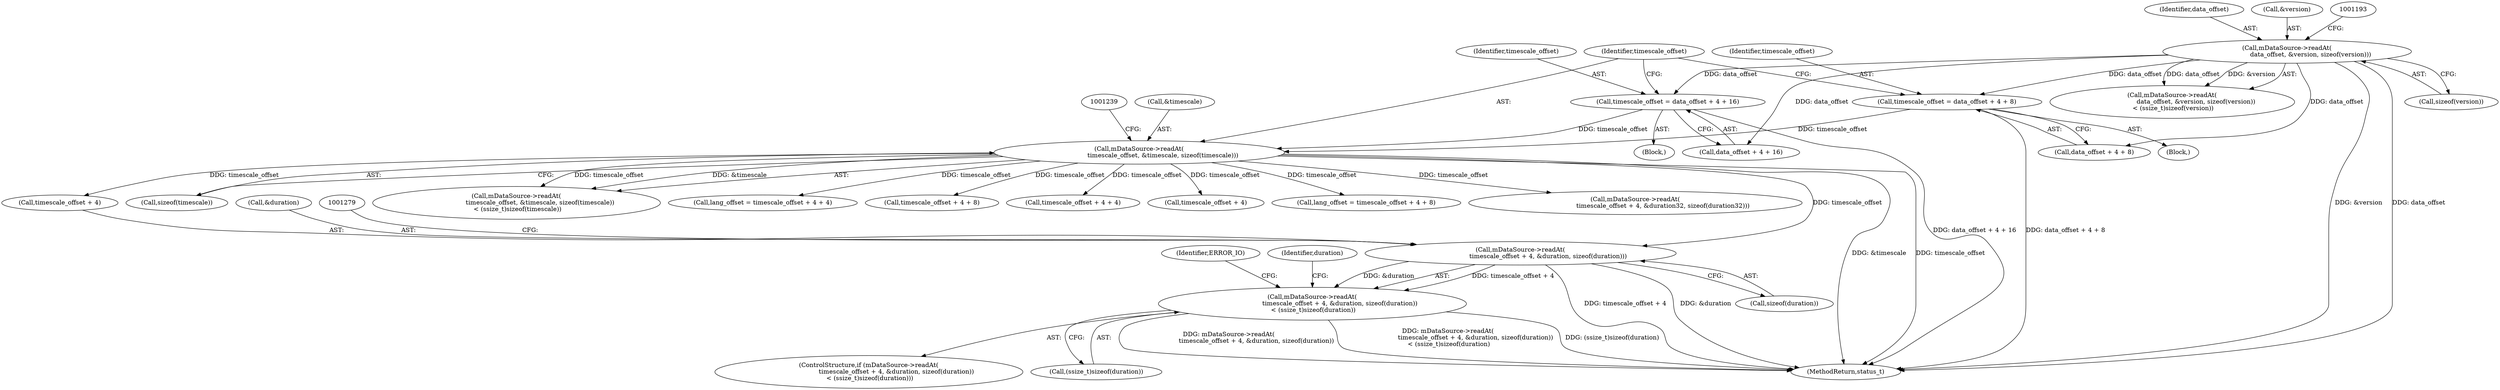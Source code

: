 digraph "0_Android_f81038006b4c59a5a148dcad887371206033c28f_2@API" {
"1001269" [label="(Call,mDataSource->readAt(\n                            timescale_offset + 4, &duration, sizeof(duration))\n < (ssize_t)sizeof(duration))"];
"1001270" [label="(Call,mDataSource->readAt(\n                            timescale_offset + 4, &duration, sizeof(duration)))"];
"1001232" [label="(Call,mDataSource->readAt(\n                        timescale_offset, &timescale, sizeof(timescale)))"];
"1001205" [label="(Call,timescale_offset = data_offset + 4 + 16)"];
"1001186" [label="(Call,mDataSource->readAt(\n                        data_offset, &version, sizeof(version)))"];
"1001218" [label="(Call,timescale_offset = data_offset + 4 + 8)"];
"1001234" [label="(Call,&timescale)"];
"1001287" [label="(Identifier,duration)"];
"1001236" [label="(Call,sizeof(timescale))"];
"1001284" [label="(Identifier,ERROR_IO)"];
"1001187" [label="(Identifier,data_offset)"];
"1003289" [label="(MethodReturn,status_t)"];
"1001231" [label="(Call,mDataSource->readAt(\n                        timescale_offset, &timescale, sizeof(timescale))\n < (ssize_t)sizeof(timescale))"];
"1001278" [label="(Call,(ssize_t)sizeof(duration))"];
"1001205" [label="(Call,timescale_offset = data_offset + 4 + 16)"];
"1001276" [label="(Call,sizeof(duration))"];
"1001188" [label="(Call,&version)"];
"1001269" [label="(Call,mDataSource->readAt(\n                            timescale_offset + 4, &duration, sizeof(duration))\n < (ssize_t)sizeof(duration))"];
"1001186" [label="(Call,mDataSource->readAt(\n                        data_offset, &version, sizeof(version)))"];
"1001232" [label="(Call,mDataSource->readAt(\n                        timescale_offset, &timescale, sizeof(timescale)))"];
"1001207" [label="(Call,data_offset + 4 + 16)"];
"1001206" [label="(Identifier,timescale_offset)"];
"1001364" [label="(Call,lang_offset = timescale_offset + 4 + 4)"];
"1001271" [label="(Call,timescale_offset + 4)"];
"1001233" [label="(Identifier,timescale_offset)"];
"1001353" [label="(Call,timescale_offset + 4 + 8)"];
"1001217" [label="(Block,)"];
"1001204" [label="(Block,)"];
"1001268" [label="(ControlStructure,if (mDataSource->readAt(\n                            timescale_offset + 4, &duration, sizeof(duration))\n < (ssize_t)sizeof(duration)))"];
"1001220" [label="(Call,data_offset + 4 + 8)"];
"1001366" [label="(Call,timescale_offset + 4 + 4)"];
"1001301" [label="(Call,timescale_offset + 4)"];
"1001274" [label="(Call,&duration)"];
"1001190" [label="(Call,sizeof(version))"];
"1001219" [label="(Identifier,timescale_offset)"];
"1001185" [label="(Call,mDataSource->readAt(\n                        data_offset, &version, sizeof(version))\n < (ssize_t)sizeof(version))"];
"1001351" [label="(Call,lang_offset = timescale_offset + 4 + 8)"];
"1001270" [label="(Call,mDataSource->readAt(\n                            timescale_offset + 4, &duration, sizeof(duration)))"];
"1001218" [label="(Call,timescale_offset = data_offset + 4 + 8)"];
"1001300" [label="(Call,mDataSource->readAt(\n                            timescale_offset + 4, &duration32, sizeof(duration32)))"];
"1001269" -> "1001268"  [label="AST: "];
"1001269" -> "1001278"  [label="CFG: "];
"1001270" -> "1001269"  [label="AST: "];
"1001278" -> "1001269"  [label="AST: "];
"1001284" -> "1001269"  [label="CFG: "];
"1001287" -> "1001269"  [label="CFG: "];
"1001269" -> "1003289"  [label="DDG: (ssize_t)sizeof(duration)"];
"1001269" -> "1003289"  [label="DDG: mDataSource->readAt(\n                            timescale_offset + 4, &duration, sizeof(duration))"];
"1001269" -> "1003289"  [label="DDG: mDataSource->readAt(\n                            timescale_offset + 4, &duration, sizeof(duration))\n < (ssize_t)sizeof(duration)"];
"1001270" -> "1001269"  [label="DDG: timescale_offset + 4"];
"1001270" -> "1001269"  [label="DDG: &duration"];
"1001270" -> "1001276"  [label="CFG: "];
"1001271" -> "1001270"  [label="AST: "];
"1001274" -> "1001270"  [label="AST: "];
"1001276" -> "1001270"  [label="AST: "];
"1001279" -> "1001270"  [label="CFG: "];
"1001270" -> "1003289"  [label="DDG: timescale_offset + 4"];
"1001270" -> "1003289"  [label="DDG: &duration"];
"1001232" -> "1001270"  [label="DDG: timescale_offset"];
"1001232" -> "1001231"  [label="AST: "];
"1001232" -> "1001236"  [label="CFG: "];
"1001233" -> "1001232"  [label="AST: "];
"1001234" -> "1001232"  [label="AST: "];
"1001236" -> "1001232"  [label="AST: "];
"1001239" -> "1001232"  [label="CFG: "];
"1001232" -> "1003289"  [label="DDG: timescale_offset"];
"1001232" -> "1003289"  [label="DDG: &timescale"];
"1001232" -> "1001231"  [label="DDG: timescale_offset"];
"1001232" -> "1001231"  [label="DDG: &timescale"];
"1001205" -> "1001232"  [label="DDG: timescale_offset"];
"1001218" -> "1001232"  [label="DDG: timescale_offset"];
"1001232" -> "1001271"  [label="DDG: timescale_offset"];
"1001232" -> "1001300"  [label="DDG: timescale_offset"];
"1001232" -> "1001301"  [label="DDG: timescale_offset"];
"1001232" -> "1001351"  [label="DDG: timescale_offset"];
"1001232" -> "1001353"  [label="DDG: timescale_offset"];
"1001232" -> "1001364"  [label="DDG: timescale_offset"];
"1001232" -> "1001366"  [label="DDG: timescale_offset"];
"1001205" -> "1001204"  [label="AST: "];
"1001205" -> "1001207"  [label="CFG: "];
"1001206" -> "1001205"  [label="AST: "];
"1001207" -> "1001205"  [label="AST: "];
"1001233" -> "1001205"  [label="CFG: "];
"1001205" -> "1003289"  [label="DDG: data_offset + 4 + 16"];
"1001186" -> "1001205"  [label="DDG: data_offset"];
"1001186" -> "1001185"  [label="AST: "];
"1001186" -> "1001190"  [label="CFG: "];
"1001187" -> "1001186"  [label="AST: "];
"1001188" -> "1001186"  [label="AST: "];
"1001190" -> "1001186"  [label="AST: "];
"1001193" -> "1001186"  [label="CFG: "];
"1001186" -> "1003289"  [label="DDG: &version"];
"1001186" -> "1003289"  [label="DDG: data_offset"];
"1001186" -> "1001185"  [label="DDG: data_offset"];
"1001186" -> "1001185"  [label="DDG: &version"];
"1001186" -> "1001207"  [label="DDG: data_offset"];
"1001186" -> "1001218"  [label="DDG: data_offset"];
"1001186" -> "1001220"  [label="DDG: data_offset"];
"1001218" -> "1001217"  [label="AST: "];
"1001218" -> "1001220"  [label="CFG: "];
"1001219" -> "1001218"  [label="AST: "];
"1001220" -> "1001218"  [label="AST: "];
"1001233" -> "1001218"  [label="CFG: "];
"1001218" -> "1003289"  [label="DDG: data_offset + 4 + 8"];
}
